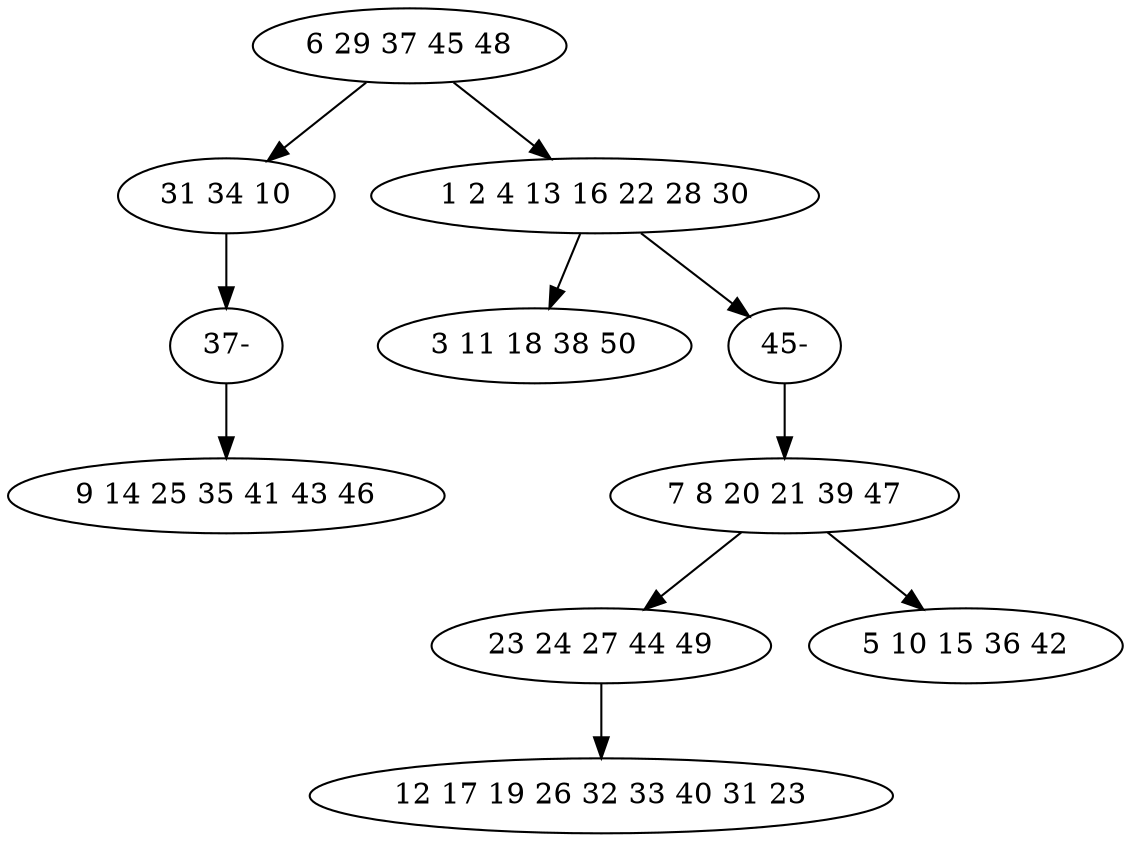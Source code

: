 digraph true_tree {
	"0" -> "1"
	"0" -> "2"
	"2" -> "3"
	"2" -> "9"
	"1" -> "10"
	"4" -> "6"
	"6" -> "7"
	"4" -> "8"
	"9" -> "4"
	"10" -> "5"
	"0" [label="6 29 37 45 48"];
	"1" [label="31 34 10"];
	"2" [label="1 2 4 13 16 22 28 30"];
	"3" [label="3 11 18 38 50"];
	"4" [label="7 8 20 21 39 47"];
	"5" [label="9 14 25 35 41 43 46"];
	"6" [label="23 24 27 44 49"];
	"7" [label="12 17 19 26 32 33 40 31 23"];
	"8" [label="5 10 15 36 42"];
	"9" [label="45-"];
	"10" [label="37-"];
}

